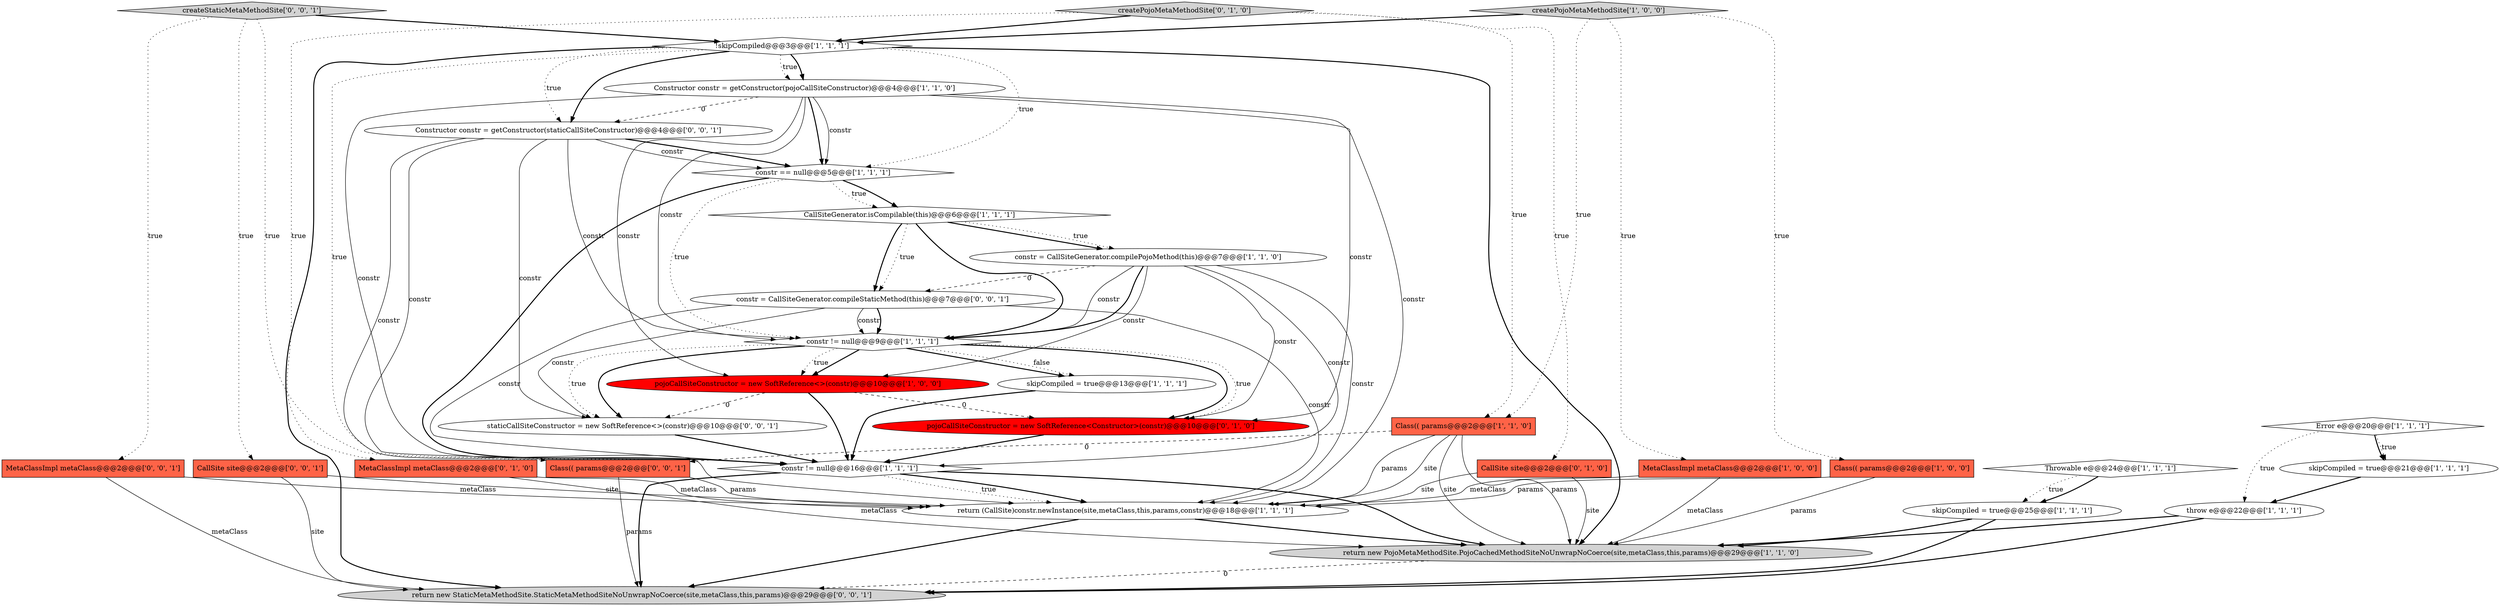 digraph {
0 [style = filled, label = "!skipCompiled@@@3@@@['1', '1', '1']", fillcolor = white, shape = diamond image = "AAA0AAABBB1BBB"];
3 [style = filled, label = "constr != null@@@16@@@['1', '1', '1']", fillcolor = white, shape = diamond image = "AAA0AAABBB1BBB"];
11 [style = filled, label = "Error e@@@20@@@['1', '1', '1']", fillcolor = white, shape = diamond image = "AAA0AAABBB1BBB"];
31 [style = filled, label = "createStaticMetaMethodSite['0', '0', '1']", fillcolor = lightgray, shape = diamond image = "AAA0AAABBB3BBB"];
29 [style = filled, label = "return new StaticMetaMethodSite.StaticMetaMethodSiteNoUnwrapNoCoerce(site,metaClass,this,params)@@@29@@@['0', '0', '1']", fillcolor = lightgray, shape = ellipse image = "AAA0AAABBB3BBB"];
21 [style = filled, label = "pojoCallSiteConstructor = new SoftReference<Constructor>(constr)@@@10@@@['0', '1', '0']", fillcolor = red, shape = ellipse image = "AAA1AAABBB2BBB"];
22 [style = filled, label = "CallSite site@@@2@@@['0', '1', '0']", fillcolor = tomato, shape = box image = "AAA0AAABBB2BBB"];
25 [style = filled, label = "Constructor constr = getConstructor(staticCallSiteConstructor)@@@4@@@['0', '0', '1']", fillcolor = white, shape = ellipse image = "AAA0AAABBB3BBB"];
28 [style = filled, label = "staticCallSiteConstructor = new SoftReference<>(constr)@@@10@@@['0', '0', '1']", fillcolor = white, shape = ellipse image = "AAA0AAABBB3BBB"];
19 [style = filled, label = "skipCompiled = true@@@25@@@['1', '1', '1']", fillcolor = white, shape = ellipse image = "AAA0AAABBB1BBB"];
24 [style = filled, label = "CallSite site@@@2@@@['0', '0', '1']", fillcolor = tomato, shape = box image = "AAA0AAABBB3BBB"];
16 [style = filled, label = "constr = CallSiteGenerator.compilePojoMethod(this)@@@7@@@['1', '1', '0']", fillcolor = white, shape = ellipse image = "AAA0AAABBB1BBB"];
17 [style = filled, label = "return new PojoMetaMethodSite.PojoCachedMethodSiteNoUnwrapNoCoerce(site,metaClass,this,params)@@@29@@@['1', '1', '0']", fillcolor = lightgray, shape = ellipse image = "AAA0AAABBB1BBB"];
10 [style = filled, label = "Throwable e@@@24@@@['1', '1', '1']", fillcolor = white, shape = diamond image = "AAA0AAABBB1BBB"];
5 [style = filled, label = "Constructor constr = getConstructor(pojoCallSiteConstructor)@@@4@@@['1', '1', '0']", fillcolor = white, shape = ellipse image = "AAA0AAABBB1BBB"];
7 [style = filled, label = "MetaClassImpl metaClass@@@2@@@['1', '0', '0']", fillcolor = tomato, shape = box image = "AAA0AAABBB1BBB"];
8 [style = filled, label = "CallSiteGenerator.isCompilable(this)@@@6@@@['1', '1', '1']", fillcolor = white, shape = diamond image = "AAA0AAABBB1BBB"];
18 [style = filled, label = "skipCompiled = true@@@21@@@['1', '1', '1']", fillcolor = white, shape = ellipse image = "AAA0AAABBB1BBB"];
12 [style = filled, label = "createPojoMetaMethodSite['1', '0', '0']", fillcolor = lightgray, shape = diamond image = "AAA0AAABBB1BBB"];
9 [style = filled, label = "Class(( params@@@2@@@['1', '0', '0']", fillcolor = tomato, shape = box image = "AAA0AAABBB1BBB"];
4 [style = filled, label = "constr != null@@@9@@@['1', '1', '1']", fillcolor = white, shape = diamond image = "AAA0AAABBB1BBB"];
13 [style = filled, label = "Class(( params@@@2@@@['1', '1', '0']", fillcolor = tomato, shape = box image = "AAA0AAABBB1BBB"];
26 [style = filled, label = "MetaClassImpl metaClass@@@2@@@['0', '0', '1']", fillcolor = tomato, shape = box image = "AAA0AAABBB3BBB"];
6 [style = filled, label = "return (CallSite)constr.newInstance(site,metaClass,this,params,constr)@@@18@@@['1', '1', '1']", fillcolor = white, shape = ellipse image = "AAA0AAABBB1BBB"];
27 [style = filled, label = "constr = CallSiteGenerator.compileStaticMethod(this)@@@7@@@['0', '0', '1']", fillcolor = white, shape = ellipse image = "AAA0AAABBB3BBB"];
1 [style = filled, label = "constr == null@@@5@@@['1', '1', '1']", fillcolor = white, shape = diamond image = "AAA0AAABBB1BBB"];
30 [style = filled, label = "Class(( params@@@2@@@['0', '0', '1']", fillcolor = tomato, shape = box image = "AAA0AAABBB3BBB"];
20 [style = filled, label = "MetaClassImpl metaClass@@@2@@@['0', '1', '0']", fillcolor = tomato, shape = box image = "AAA0AAABBB2BBB"];
23 [style = filled, label = "createPojoMetaMethodSite['0', '1', '0']", fillcolor = lightgray, shape = diamond image = "AAA0AAABBB2BBB"];
14 [style = filled, label = "pojoCallSiteConstructor = new SoftReference<>(constr)@@@10@@@['1', '0', '0']", fillcolor = red, shape = ellipse image = "AAA1AAABBB1BBB"];
2 [style = filled, label = "skipCompiled = true@@@13@@@['1', '1', '1']", fillcolor = white, shape = ellipse image = "AAA0AAABBB1BBB"];
15 [style = filled, label = "throw e@@@22@@@['1', '1', '1']", fillcolor = white, shape = ellipse image = "AAA0AAABBB1BBB"];
14->3 [style = bold, label=""];
8->16 [style = bold, label=""];
25->1 [style = bold, label=""];
0->5 [style = dotted, label="true"];
23->22 [style = dotted, label="true"];
16->27 [style = dashed, label="0"];
13->6 [style = solid, label="params"];
10->19 [style = bold, label=""];
8->16 [style = dotted, label="true"];
16->14 [style = solid, label="constr"];
5->3 [style = solid, label="constr"];
26->6 [style = solid, label="metaClass"];
5->25 [style = dashed, label="0"];
3->6 [style = dotted, label="true"];
0->25 [style = dotted, label="true"];
6->29 [style = bold, label=""];
15->17 [style = bold, label=""];
7->17 [style = solid, label="metaClass"];
25->28 [style = solid, label="constr"];
0->25 [style = bold, label=""];
27->3 [style = solid, label="constr"];
25->4 [style = solid, label="constr"];
0->3 [style = dotted, label="true"];
8->4 [style = bold, label=""];
28->3 [style = bold, label=""];
22->17 [style = solid, label="site"];
11->15 [style = dotted, label="true"];
8->27 [style = bold, label=""];
21->3 [style = bold, label=""];
13->17 [style = solid, label="site"];
5->14 [style = solid, label="constr"];
0->17 [style = bold, label=""];
9->6 [style = solid, label="params"];
18->15 [style = bold, label=""];
4->21 [style = bold, label=""];
0->29 [style = bold, label=""];
1->4 [style = dotted, label="true"];
4->2 [style = bold, label=""];
16->4 [style = solid, label="constr"];
20->6 [style = solid, label="metaClass"];
11->18 [style = bold, label=""];
4->28 [style = dotted, label="true"];
31->30 [style = dotted, label="true"];
5->1 [style = bold, label=""];
5->4 [style = solid, label="constr"];
1->8 [style = dotted, label="true"];
13->6 [style = solid, label="site"];
24->6 [style = solid, label="site"];
12->7 [style = dotted, label="true"];
3->29 [style = bold, label=""];
15->29 [style = bold, label=""];
6->17 [style = bold, label=""];
26->29 [style = solid, label="metaClass"];
4->14 [style = bold, label=""];
16->3 [style = solid, label="constr"];
1->8 [style = bold, label=""];
13->17 [style = solid, label="params"];
14->28 [style = dashed, label="0"];
27->4 [style = solid, label="constr"];
19->29 [style = bold, label=""];
31->0 [style = bold, label=""];
2->3 [style = bold, label=""];
1->3 [style = bold, label=""];
3->6 [style = bold, label=""];
19->17 [style = bold, label=""];
16->21 [style = solid, label="constr"];
23->0 [style = bold, label=""];
4->21 [style = dotted, label="true"];
23->20 [style = dotted, label="true"];
12->13 [style = dotted, label="true"];
4->2 [style = dotted, label="false"];
30->6 [style = solid, label="params"];
5->21 [style = solid, label="constr"];
10->19 [style = dotted, label="true"];
23->13 [style = dotted, label="true"];
3->17 [style = bold, label=""];
16->4 [style = bold, label=""];
27->6 [style = solid, label="constr"];
25->6 [style = solid, label="constr"];
9->17 [style = solid, label="params"];
0->5 [style = bold, label=""];
0->1 [style = dotted, label="true"];
7->6 [style = solid, label="metaClass"];
27->28 [style = solid, label="constr"];
30->29 [style = solid, label="params"];
4->14 [style = dotted, label="true"];
11->18 [style = dotted, label="true"];
17->29 [style = dashed, label="0"];
12->0 [style = bold, label=""];
5->1 [style = solid, label="constr"];
4->28 [style = bold, label=""];
20->17 [style = solid, label="metaClass"];
22->6 [style = solid, label="site"];
25->3 [style = solid, label="constr"];
16->6 [style = solid, label="constr"];
27->4 [style = bold, label=""];
5->6 [style = solid, label="constr"];
31->26 [style = dotted, label="true"];
14->21 [style = dashed, label="0"];
31->24 [style = dotted, label="true"];
25->1 [style = solid, label="constr"];
24->29 [style = solid, label="site"];
8->27 [style = dotted, label="true"];
13->30 [style = dashed, label="0"];
12->9 [style = dotted, label="true"];
}

